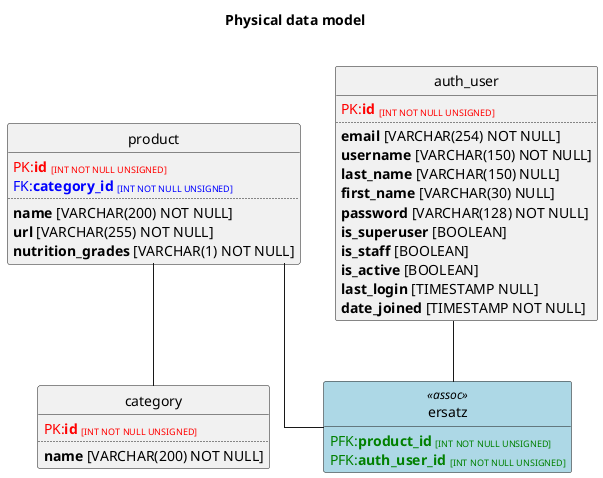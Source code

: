 @startuml
title Physical data model\n

/' = = = = = = = STYLE = = = = = = = '/
hide empty methods
hide circle
skinparam linetype ortho
skinparam class {
    BackgroundColor<<assoc>> lightblue
}

/' = = = = = = = MACRO = = = = = = = '/
!define rel(a,b,c,d,e) a c e
!define pyk(n,t="INT NOT NULL UNSIGNED") <font color="red">PK:<b>n</b> <size:09>[t]</size></font>
!define fnk(n,r,t="INT NOT NULL UNSIGNED") <font color="blue">FK:<b>n</b> <size:09>[t]</size></font>
!define fpk(n,r,t="INT NOT NULL UNSIGNED") <font color="green">PFK:<b>n</b> <size:09>[t]</size></font>
!define att(n,u,s) {field} <b>n</b> [s]

/' = = = = = = = CLASSE = = = = = = = '/
class category
class ersatz <<assoc>>
class product
class auth_user


/' = = = = = = = RELATION = = = = = = = '/
rel(product,1..,--,1..*,category)
rel(auth_user,1..,--,1..*,ersatz)
rel(product,1..*,--,1..*,ersatz)


/' = = = = = = = KEY = = = = = = = '/
class category {
    pyk(id)
    ..
}

class ersatz {
    fpk(product_id,product.id)
    fpk(auth_user_id,auth_user.id)
}

class product {
    pyk(id)
    fnk(category_id,category.id)
    ..
}

class auth_user {
    pyk(id)
    ..
}


/' = = = = = = = ATTRIBUTE = = = = = = = '/
class category {
    att(name,String,VARCHAR(200) NOT NULL)
}

class product {
    att(name,String,VARCHAR(200) NOT NULL)
    att(url,String,VARCHAR(255) NOT NULL)
    att(nutrition_grades,String,VARCHAR(1) NOT NULL)
}

class auth_user {
    att(email,String,VARCHAR(254) NOT NULL)
    att(username,String,VARCHAR(150) NOT NULL)
    att(last_name,String,VARCHAR(150) NULL)
    att(first_name,String,VARCHAR(30) NULL)
    att(password,String,VARCHAR(128) NOT NULL)
    att(is_superuser,Bool,BOOLEAN)
    att(is_staff,Bool,BOOLEAN)
    att(is_active,Bool,BOOLEAN)
    att(last_login,Integer,TIMESTAMP NULL)
    att(date_joined,Integer,TIMESTAMP NOT NULL)
}
@enduml
